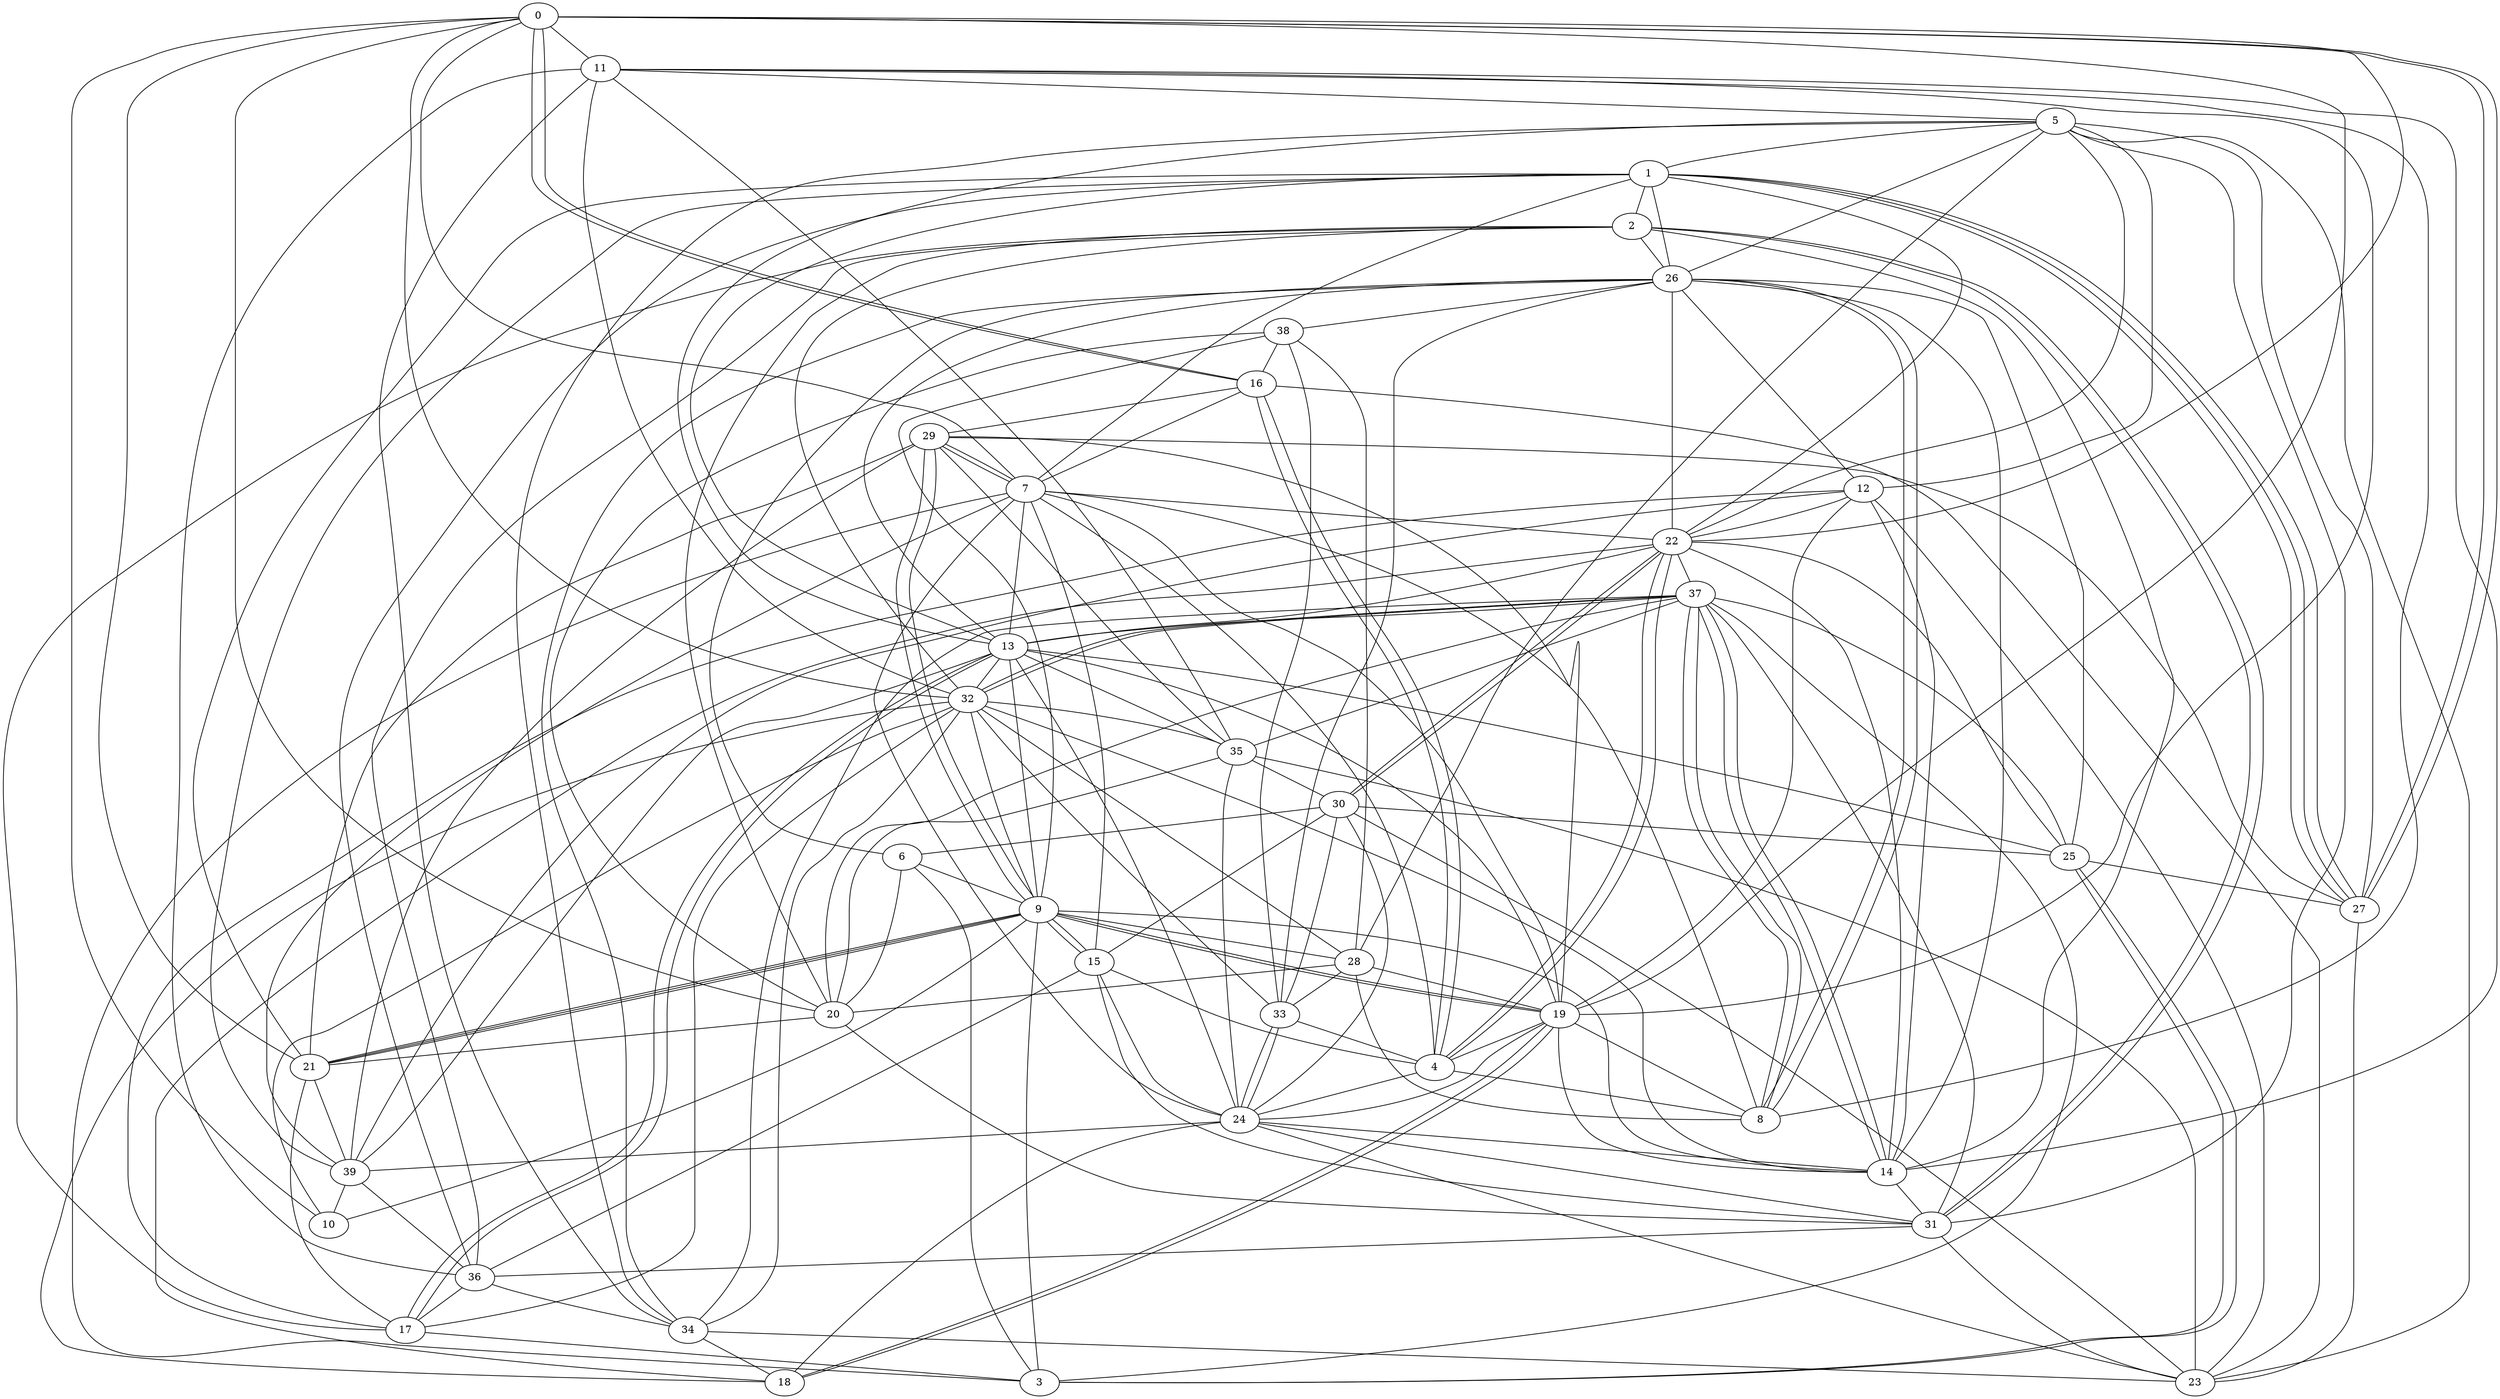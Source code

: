 graph G {
0;
1;
2;
3;
4;
5;
6;
7;
8;
9;
10;
11;
12;
13;
14;
15;
16;
17;
18;
19;
20;
21;
22;
23;
24;
25;
26;
27;
28;
29;
30;
31;
32;
33;
34;
35;
36;
37;
38;
39;
24--31 ;
0--11 ;
12--39 ;
18--19 ;
20--0 ;
34--5 ;
13--19 ;
28--33 ;
9--29 ;
31--36 ;
0--22 ;
31--5 ;
13--17 ;
1--7 ;
12--23 ;
32--37 ;
16--29 ;
14--22 ;
13--17 ;
15--36 ;
15--30 ;
7--0 ;
36--17 ;
35--11 ;
27--1 ;
17--3 ;
14--19 ;
24--19 ;
22--5 ;
26--12 ;
32--17 ;
15--24 ;
20--35 ;
31--37 ;
25--3 ;
12--17 ;
32--34 ;
8--37 ;
23--35 ;
30--22 ;
31--23 ;
32--10 ;
5--27 ;
33--32 ;
0--19 ;
25--26 ;
11--14 ;
6--26 ;
9--29 ;
33--38 ;
30--23 ;
15--4 ;
9--21 ;
0--21 ;
34--18 ;
26--8 ;
34--37 ;
22--26 ;
12--22 ;
8--7 ;
37--35 ;
39--29 ;
32--28 ;
9--13 ;
38--16 ;
27--0 ;
26--1 ;
17--2 ;
9--10 ;
13--22 ;
26--13 ;
11--5 ;
21--9 ;
20--38 ;
5--13 ;
23--16 ;
9--14 ;
7--22 ;
13--24 ;
8--26 ;
1--36 ;
37--13 ;
13--1 ;
31--2 ;
34--23 ;
16--4 ;
12--14 ;
4--7 ;
13--32 ;
22--4 ;
6--9 ;
9--3 ;
8--28 ;
20--21 ;
16--0 ;
20--31 ;
21--9 ;
25--27 ;
28--20 ;
21--39 ;
22--37 ;
25--22 ;
14--26 ;
1--27 ;
33--4 ;
2--32 ;
25--3 ;
30--22 ;
39--7 ;
7--16 ;
11--34 ;
32--0 ;
30--25 ;
7--19 ;
37--14 ;
32--35 ;
37--25 ;
24--14 ;
7--3 ;
32--11 ;
39--10 ;
2--36 ;
0--27 ;
28--38 ;
29--21 ;
39--1 ;
5--12 ;
9--19 ;
29--7 ;
2--26 ;
4--24 ;
36--11 ;
18--19 ;
10--0 ;
25--13 ;
33--24 ;
0--16 ;
30--33 ;
22--18 ;
28--19 ;
2--31 ;
22--1 ;
24--39 ;
11--19 ;
15--31 ;
35--29 ;
35--13 ;
20--2 ;
7--15 ;
37--14 ;
19--29 ;
5--23 ;
24--35 ;
12--19 ;
14--31 ;
5--28 ;
14--2 ;
19--9 ;
22--4 ;
37--20 ;
8--37 ;
35--30 ;
23--24 ;
27--1 ;
33--24 ;
21--1 ;
39--36 ;
14--32 ;
8--11 ;
19--4 ;
33--26 ;
8--19 ;
24--18 ;
7--13 ;
37--3 ;
16--4 ;
27--23 ;
9--28 ;
1--2 ;
6--20 ;
4--8 ;
26--38 ;
39--13 ;
36--34 ;
7--29 ;
37--32 ;
24--7 ;
9--38 ;
9--15 ;
18--32 ;
21--17 ;
26--5 ;
5--1 ;
9--32 ;
26--34 ;
29--27 ;
30--24 ;
15--9 ;
6--3 ;
30--6 ;
}
